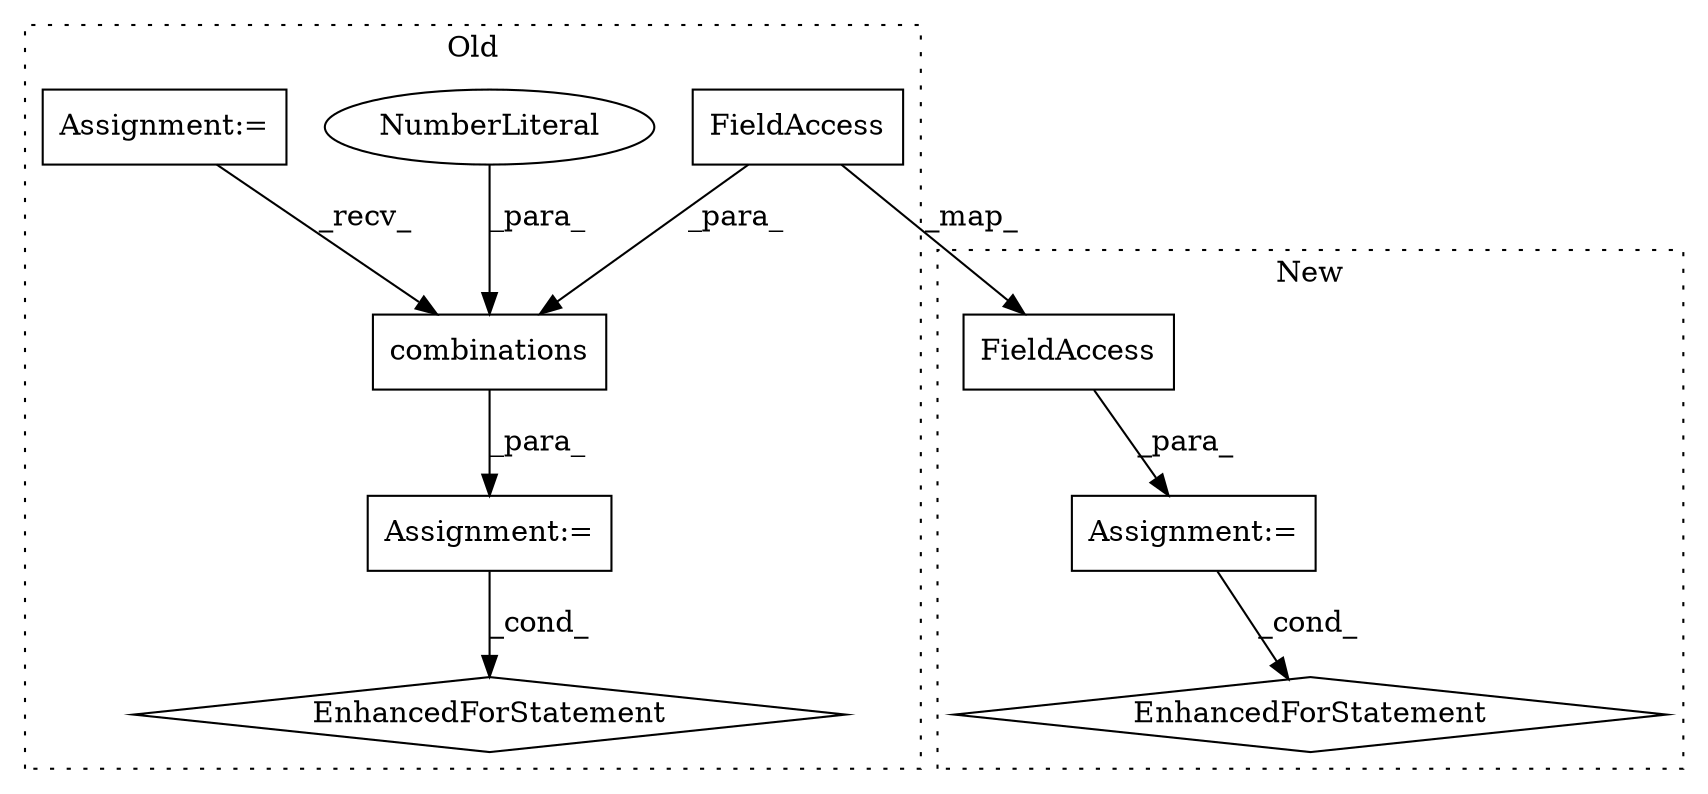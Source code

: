 digraph G {
subgraph cluster0 {
1 [label="combinations" a="32" s="2015,2040" l="13,1" shape="box"];
3 [label="NumberLiteral" a="34" s="2039" l="1" shape="ellipse"];
4 [label="EnhancedForStatement" a="70" s="1932,2041" l="64,2" shape="diamond"];
7 [label="FieldAccess" a="22" s="2028" l="10" shape="box"];
8 [label="Assignment:=" a="7" s="1932,2041" l="64,2" shape="box"];
9 [label="Assignment:=" a="7" s="1868" l="9" shape="box"];
label = "Old";
style="dotted";
}
subgraph cluster1 {
2 [label="EnhancedForStatement" a="70" s="1668,1739" l="53,2" shape="diamond"];
5 [label="Assignment:=" a="7" s="1668,1739" l="53,2" shape="box"];
6 [label="FieldAccess" a="22" s="1729" l="10" shape="box"];
label = "New";
style="dotted";
}
1 -> 8 [label="_para_"];
3 -> 1 [label="_para_"];
5 -> 2 [label="_cond_"];
6 -> 5 [label="_para_"];
7 -> 6 [label="_map_"];
7 -> 1 [label="_para_"];
8 -> 4 [label="_cond_"];
9 -> 1 [label="_recv_"];
}